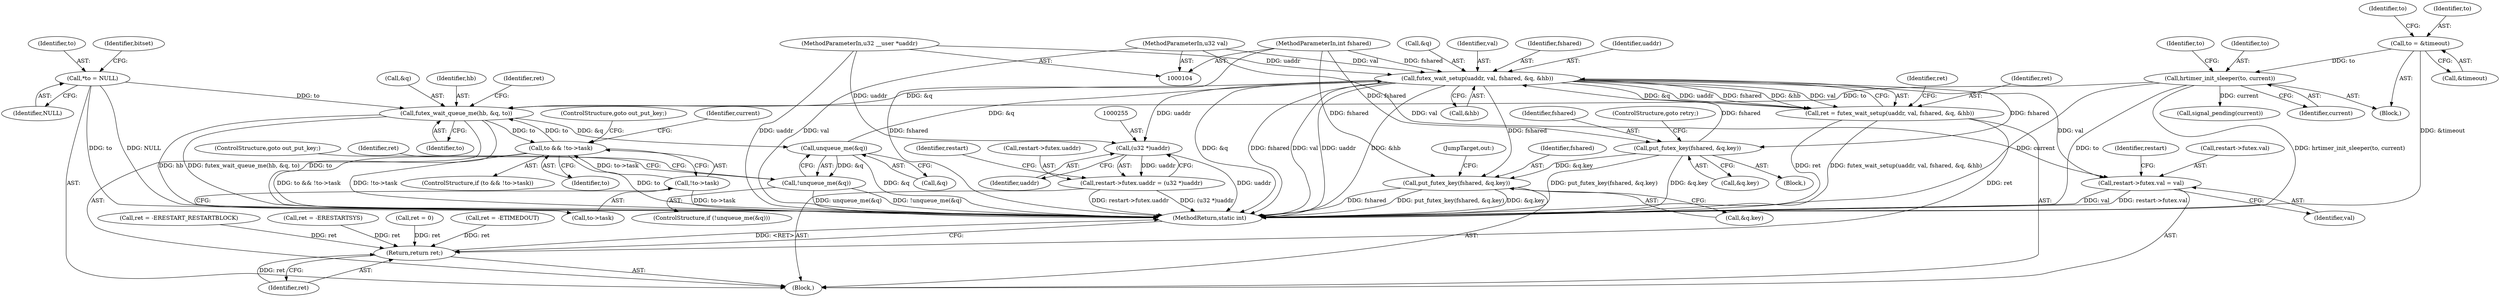 digraph "1_linux_7ada876a8703f23befbb20a7465a702ee39b1704@pointer" {
"1000180" [label="(Call,futex_wait_setup(uaddr, val, fshared, &q, &hb))"];
"1000105" [label="(MethodParameterIn,u32 __user *uaddr)"];
"1000107" [label="(MethodParameterIn,u32 val)"];
"1000222" [label="(Call,put_futex_key(fshared, &q.key))"];
"1000180" [label="(Call,futex_wait_setup(uaddr, val, fshared, &q, &hb))"];
"1000106" [label="(MethodParameterIn,int fshared)"];
"1000201" [label="(Call,unqueue_me(&q))"];
"1000191" [label="(Call,futex_wait_queue_me(hb, &q, to))"];
"1000114" [label="(Call,*to = NULL)"];
"1000210" [label="(Call,to && !to->task)"];
"1000212" [label="(Call,!to->task)"];
"1000164" [label="(Call,hrtimer_init_sleeper(to, current))"];
"1000150" [label="(Call,to = &timeout)"];
"1000178" [label="(Call,ret = futex_wait_setup(uaddr, val, fshared, &q, &hb))"];
"1000330" [label="(Return,return ret;)"];
"1000310" [label="(Call,put_futex_key(fshared, &q.key))"];
"1000254" [label="(Call,(u32 *)uaddr)"];
"1000248" [label="(Call,restart->futex.uaddr = (u32 *)uaddr)"];
"1000257" [label="(Call,restart->futex.val = val)"];
"1000200" [label="(Call,!unqueue_me(&q))"];
"1000193" [label="(Call,&q)"];
"1000219" [label="(Call,signal_pending(current))"];
"1000199" [label="(ControlStructure,if (!unqueue_me(&q)))"];
"1000183" [label="(Identifier,fshared)"];
"1000213" [label="(Call,to->task)"];
"1000149" [label="(Block,)"];
"1000170" [label="(Identifier,to)"];
"1000211" [label="(Identifier,to)"];
"1000111" [label="(Block,)"];
"1000200" [label="(Call,!unqueue_me(&q))"];
"1000267" [label="(Identifier,restart)"];
"1000310" [label="(Call,put_futex_key(fshared, &q.key))"];
"1000311" [label="(Identifier,fshared)"];
"1000254" [label="(Call,(u32 *)uaddr)"];
"1000165" [label="(Identifier,to)"];
"1000114" [label="(Call,*to = NULL)"];
"1000202" [label="(Call,&q)"];
"1000216" [label="(ControlStructure,goto out_put_key;)"];
"1000106" [label="(MethodParameterIn,int fshared)"];
"1000212" [label="(Call,!to->task)"];
"1000105" [label="(MethodParameterIn,u32 __user *uaddr)"];
"1000258" [label="(Call,restart->futex.val)"];
"1000224" [label="(Call,&q.key)"];
"1000201" [label="(Call,unqueue_me(&q))"];
"1000263" [label="(Identifier,val)"];
"1000157" [label="(Identifier,to)"];
"1000180" [label="(Call,futex_wait_setup(uaddr, val, fshared, &q, &hb))"];
"1000210" [label="(Call,to && !to->task)"];
"1000312" [label="(Call,&q.key)"];
"1000256" [label="(Identifier,uaddr)"];
"1000115" [label="(Identifier,to)"];
"1000249" [label="(Call,restart->futex.uaddr)"];
"1000189" [label="(Identifier,ret)"];
"1000206" [label="(Identifier,ret)"];
"1000220" [label="(Identifier,current)"];
"1000260" [label="(Identifier,restart)"];
"1000186" [label="(Call,&hb)"];
"1000150" [label="(Call,to = &timeout)"];
"1000181" [label="(Identifier,uaddr)"];
"1000166" [label="(Identifier,current)"];
"1000222" [label="(Call,put_futex_key(fshared, &q.key))"];
"1000123" [label="(Identifier,bitset)"];
"1000209" [label="(ControlStructure,if (to && !to->task))"];
"1000248" [label="(Call,restart->futex.uaddr = (u32 *)uaddr)"];
"1000116" [label="(Identifier,NULL)"];
"1000332" [label="(MethodReturn,static int)"];
"1000191" [label="(Call,futex_wait_queue_me(hb, &q, to))"];
"1000107" [label="(MethodParameterIn,u32 val)"];
"1000184" [label="(Call,&q)"];
"1000223" [label="(Identifier,fshared)"];
"1000228" [label="(ControlStructure,goto retry;)"];
"1000192" [label="(Identifier,hb)"];
"1000196" [label="(Call,ret = 0)"];
"1000330" [label="(Return,return ret;)"];
"1000178" [label="(Call,ret = futex_wait_setup(uaddr, val, fshared, &q, &hb))"];
"1000152" [label="(Call,&timeout)"];
"1000164" [label="(Call,hrtimer_init_sleeper(to, current))"];
"1000331" [label="(Identifier,ret)"];
"1000205" [label="(Call,ret = -ETIMEDOUT)"];
"1000257" [label="(Call,restart->futex.val = val)"];
"1000204" [label="(ControlStructure,goto out_put_key;)"];
"1000182" [label="(Identifier,val)"];
"1000197" [label="(Identifier,ret)"];
"1000179" [label="(Identifier,ret)"];
"1000195" [label="(Identifier,to)"];
"1000305" [label="(Call,ret = -ERESTART_RESTARTBLOCK)"];
"1000221" [label="(Block,)"];
"1000316" [label="(JumpTarget,out:)"];
"1000151" [label="(Identifier,to)"];
"1000229" [label="(Call,ret = -ERESTARTSYS)"];
"1000180" -> "1000178"  [label="AST: "];
"1000180" -> "1000186"  [label="CFG: "];
"1000181" -> "1000180"  [label="AST: "];
"1000182" -> "1000180"  [label="AST: "];
"1000183" -> "1000180"  [label="AST: "];
"1000184" -> "1000180"  [label="AST: "];
"1000186" -> "1000180"  [label="AST: "];
"1000178" -> "1000180"  [label="CFG: "];
"1000180" -> "1000332"  [label="DDG: uaddr"];
"1000180" -> "1000332"  [label="DDG: val"];
"1000180" -> "1000332"  [label="DDG: &hb"];
"1000180" -> "1000332"  [label="DDG: &q"];
"1000180" -> "1000332"  [label="DDG: fshared"];
"1000180" -> "1000178"  [label="DDG: &q"];
"1000180" -> "1000178"  [label="DDG: uaddr"];
"1000180" -> "1000178"  [label="DDG: fshared"];
"1000180" -> "1000178"  [label="DDG: &hb"];
"1000180" -> "1000178"  [label="DDG: val"];
"1000105" -> "1000180"  [label="DDG: uaddr"];
"1000107" -> "1000180"  [label="DDG: val"];
"1000222" -> "1000180"  [label="DDG: fshared"];
"1000106" -> "1000180"  [label="DDG: fshared"];
"1000201" -> "1000180"  [label="DDG: &q"];
"1000180" -> "1000191"  [label="DDG: &q"];
"1000180" -> "1000222"  [label="DDG: fshared"];
"1000180" -> "1000254"  [label="DDG: uaddr"];
"1000180" -> "1000257"  [label="DDG: val"];
"1000180" -> "1000310"  [label="DDG: fshared"];
"1000105" -> "1000104"  [label="AST: "];
"1000105" -> "1000332"  [label="DDG: uaddr"];
"1000105" -> "1000254"  [label="DDG: uaddr"];
"1000107" -> "1000104"  [label="AST: "];
"1000107" -> "1000332"  [label="DDG: val"];
"1000107" -> "1000257"  [label="DDG: val"];
"1000222" -> "1000221"  [label="AST: "];
"1000222" -> "1000224"  [label="CFG: "];
"1000223" -> "1000222"  [label="AST: "];
"1000224" -> "1000222"  [label="AST: "];
"1000228" -> "1000222"  [label="CFG: "];
"1000222" -> "1000332"  [label="DDG: put_futex_key(fshared, &q.key)"];
"1000222" -> "1000332"  [label="DDG: &q.key"];
"1000106" -> "1000222"  [label="DDG: fshared"];
"1000222" -> "1000310"  [label="DDG: &q.key"];
"1000106" -> "1000104"  [label="AST: "];
"1000106" -> "1000332"  [label="DDG: fshared"];
"1000106" -> "1000310"  [label="DDG: fshared"];
"1000201" -> "1000200"  [label="AST: "];
"1000201" -> "1000202"  [label="CFG: "];
"1000202" -> "1000201"  [label="AST: "];
"1000200" -> "1000201"  [label="CFG: "];
"1000201" -> "1000332"  [label="DDG: &q"];
"1000201" -> "1000200"  [label="DDG: &q"];
"1000191" -> "1000201"  [label="DDG: &q"];
"1000191" -> "1000111"  [label="AST: "];
"1000191" -> "1000195"  [label="CFG: "];
"1000192" -> "1000191"  [label="AST: "];
"1000193" -> "1000191"  [label="AST: "];
"1000195" -> "1000191"  [label="AST: "];
"1000197" -> "1000191"  [label="CFG: "];
"1000191" -> "1000332"  [label="DDG: to"];
"1000191" -> "1000332"  [label="DDG: futex_wait_queue_me(hb, &q, to)"];
"1000191" -> "1000332"  [label="DDG: hb"];
"1000114" -> "1000191"  [label="DDG: to"];
"1000210" -> "1000191"  [label="DDG: to"];
"1000164" -> "1000191"  [label="DDG: to"];
"1000191" -> "1000210"  [label="DDG: to"];
"1000114" -> "1000111"  [label="AST: "];
"1000114" -> "1000116"  [label="CFG: "];
"1000115" -> "1000114"  [label="AST: "];
"1000116" -> "1000114"  [label="AST: "];
"1000123" -> "1000114"  [label="CFG: "];
"1000114" -> "1000332"  [label="DDG: to"];
"1000114" -> "1000332"  [label="DDG: NULL"];
"1000210" -> "1000209"  [label="AST: "];
"1000210" -> "1000211"  [label="CFG: "];
"1000210" -> "1000212"  [label="CFG: "];
"1000211" -> "1000210"  [label="AST: "];
"1000212" -> "1000210"  [label="AST: "];
"1000216" -> "1000210"  [label="CFG: "];
"1000220" -> "1000210"  [label="CFG: "];
"1000210" -> "1000332"  [label="DDG: to && !to->task"];
"1000210" -> "1000332"  [label="DDG: !to->task"];
"1000210" -> "1000332"  [label="DDG: to"];
"1000212" -> "1000210"  [label="DDG: to->task"];
"1000212" -> "1000213"  [label="CFG: "];
"1000213" -> "1000212"  [label="AST: "];
"1000212" -> "1000332"  [label="DDG: to->task"];
"1000164" -> "1000149"  [label="AST: "];
"1000164" -> "1000166"  [label="CFG: "];
"1000165" -> "1000164"  [label="AST: "];
"1000166" -> "1000164"  [label="AST: "];
"1000170" -> "1000164"  [label="CFG: "];
"1000164" -> "1000332"  [label="DDG: hrtimer_init_sleeper(to, current)"];
"1000164" -> "1000332"  [label="DDG: current"];
"1000164" -> "1000332"  [label="DDG: to"];
"1000150" -> "1000164"  [label="DDG: to"];
"1000164" -> "1000219"  [label="DDG: current"];
"1000150" -> "1000149"  [label="AST: "];
"1000150" -> "1000152"  [label="CFG: "];
"1000151" -> "1000150"  [label="AST: "];
"1000152" -> "1000150"  [label="AST: "];
"1000157" -> "1000150"  [label="CFG: "];
"1000150" -> "1000332"  [label="DDG: &timeout"];
"1000178" -> "1000111"  [label="AST: "];
"1000179" -> "1000178"  [label="AST: "];
"1000189" -> "1000178"  [label="CFG: "];
"1000178" -> "1000332"  [label="DDG: ret"];
"1000178" -> "1000332"  [label="DDG: futex_wait_setup(uaddr, val, fshared, &q, &hb)"];
"1000178" -> "1000330"  [label="DDG: ret"];
"1000330" -> "1000111"  [label="AST: "];
"1000330" -> "1000331"  [label="CFG: "];
"1000331" -> "1000330"  [label="AST: "];
"1000332" -> "1000330"  [label="CFG: "];
"1000330" -> "1000332"  [label="DDG: <RET>"];
"1000331" -> "1000330"  [label="DDG: ret"];
"1000205" -> "1000330"  [label="DDG: ret"];
"1000305" -> "1000330"  [label="DDG: ret"];
"1000196" -> "1000330"  [label="DDG: ret"];
"1000229" -> "1000330"  [label="DDG: ret"];
"1000310" -> "1000111"  [label="AST: "];
"1000310" -> "1000312"  [label="CFG: "];
"1000311" -> "1000310"  [label="AST: "];
"1000312" -> "1000310"  [label="AST: "];
"1000316" -> "1000310"  [label="CFG: "];
"1000310" -> "1000332"  [label="DDG: put_futex_key(fshared, &q.key)"];
"1000310" -> "1000332"  [label="DDG: &q.key"];
"1000310" -> "1000332"  [label="DDG: fshared"];
"1000254" -> "1000248"  [label="AST: "];
"1000254" -> "1000256"  [label="CFG: "];
"1000255" -> "1000254"  [label="AST: "];
"1000256" -> "1000254"  [label="AST: "];
"1000248" -> "1000254"  [label="CFG: "];
"1000254" -> "1000332"  [label="DDG: uaddr"];
"1000254" -> "1000248"  [label="DDG: uaddr"];
"1000248" -> "1000111"  [label="AST: "];
"1000249" -> "1000248"  [label="AST: "];
"1000260" -> "1000248"  [label="CFG: "];
"1000248" -> "1000332"  [label="DDG: (u32 *)uaddr"];
"1000248" -> "1000332"  [label="DDG: restart->futex.uaddr"];
"1000257" -> "1000111"  [label="AST: "];
"1000257" -> "1000263"  [label="CFG: "];
"1000258" -> "1000257"  [label="AST: "];
"1000263" -> "1000257"  [label="AST: "];
"1000267" -> "1000257"  [label="CFG: "];
"1000257" -> "1000332"  [label="DDG: val"];
"1000257" -> "1000332"  [label="DDG: restart->futex.val"];
"1000200" -> "1000199"  [label="AST: "];
"1000204" -> "1000200"  [label="CFG: "];
"1000206" -> "1000200"  [label="CFG: "];
"1000200" -> "1000332"  [label="DDG: !unqueue_me(&q)"];
"1000200" -> "1000332"  [label="DDG: unqueue_me(&q)"];
}
